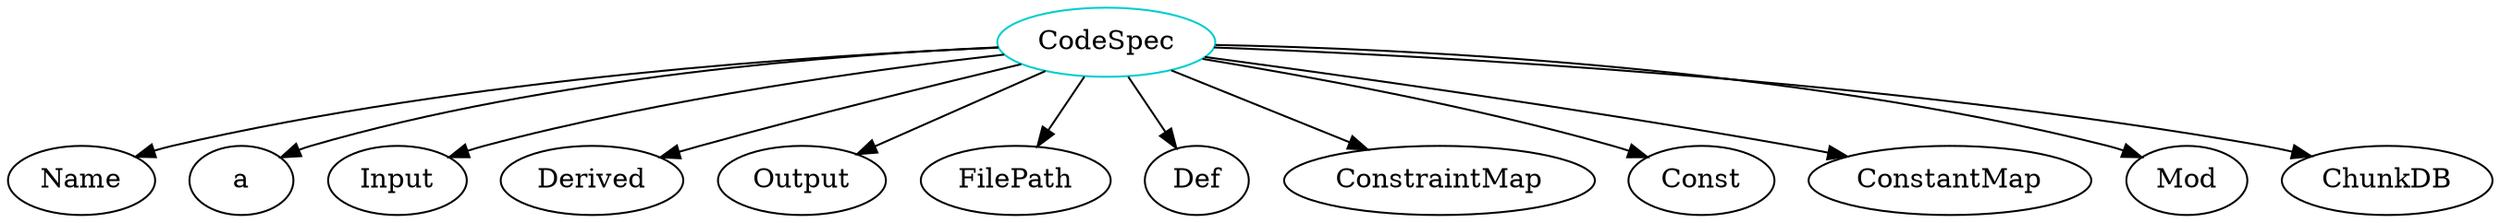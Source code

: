 digraph codespec{
CodeSpec -> Name;
CodeSpec -> a;
CodeSpec -> Input;
CodeSpec -> Derived;
CodeSpec -> Output;
CodeSpec -> FilePath;
CodeSpec -> Def;
CodeSpec -> ConstraintMap;
CodeSpec -> Const;
CodeSpec -> ConstantMap;
CodeSpec -> Mod;
CodeSpec -> ChunkDB;
CodeSpec	[shape=oval, color=cyan3, label=CodeSpec];
}
